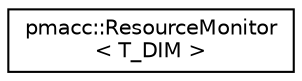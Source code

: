 digraph "Graphical Class Hierarchy"
{
 // LATEX_PDF_SIZE
  edge [fontname="Helvetica",fontsize="10",labelfontname="Helvetica",labelfontsize="10"];
  node [fontname="Helvetica",fontsize="10",shape=record];
  rankdir="LR";
  Node0 [label="pmacc::ResourceMonitor\l\< T_DIM \>",height=0.2,width=0.4,color="black", fillcolor="white", style="filled",URL="$classpmacc_1_1_resource_monitor.html",tooltip="Provides ressource information of the current subgrid."];
}
